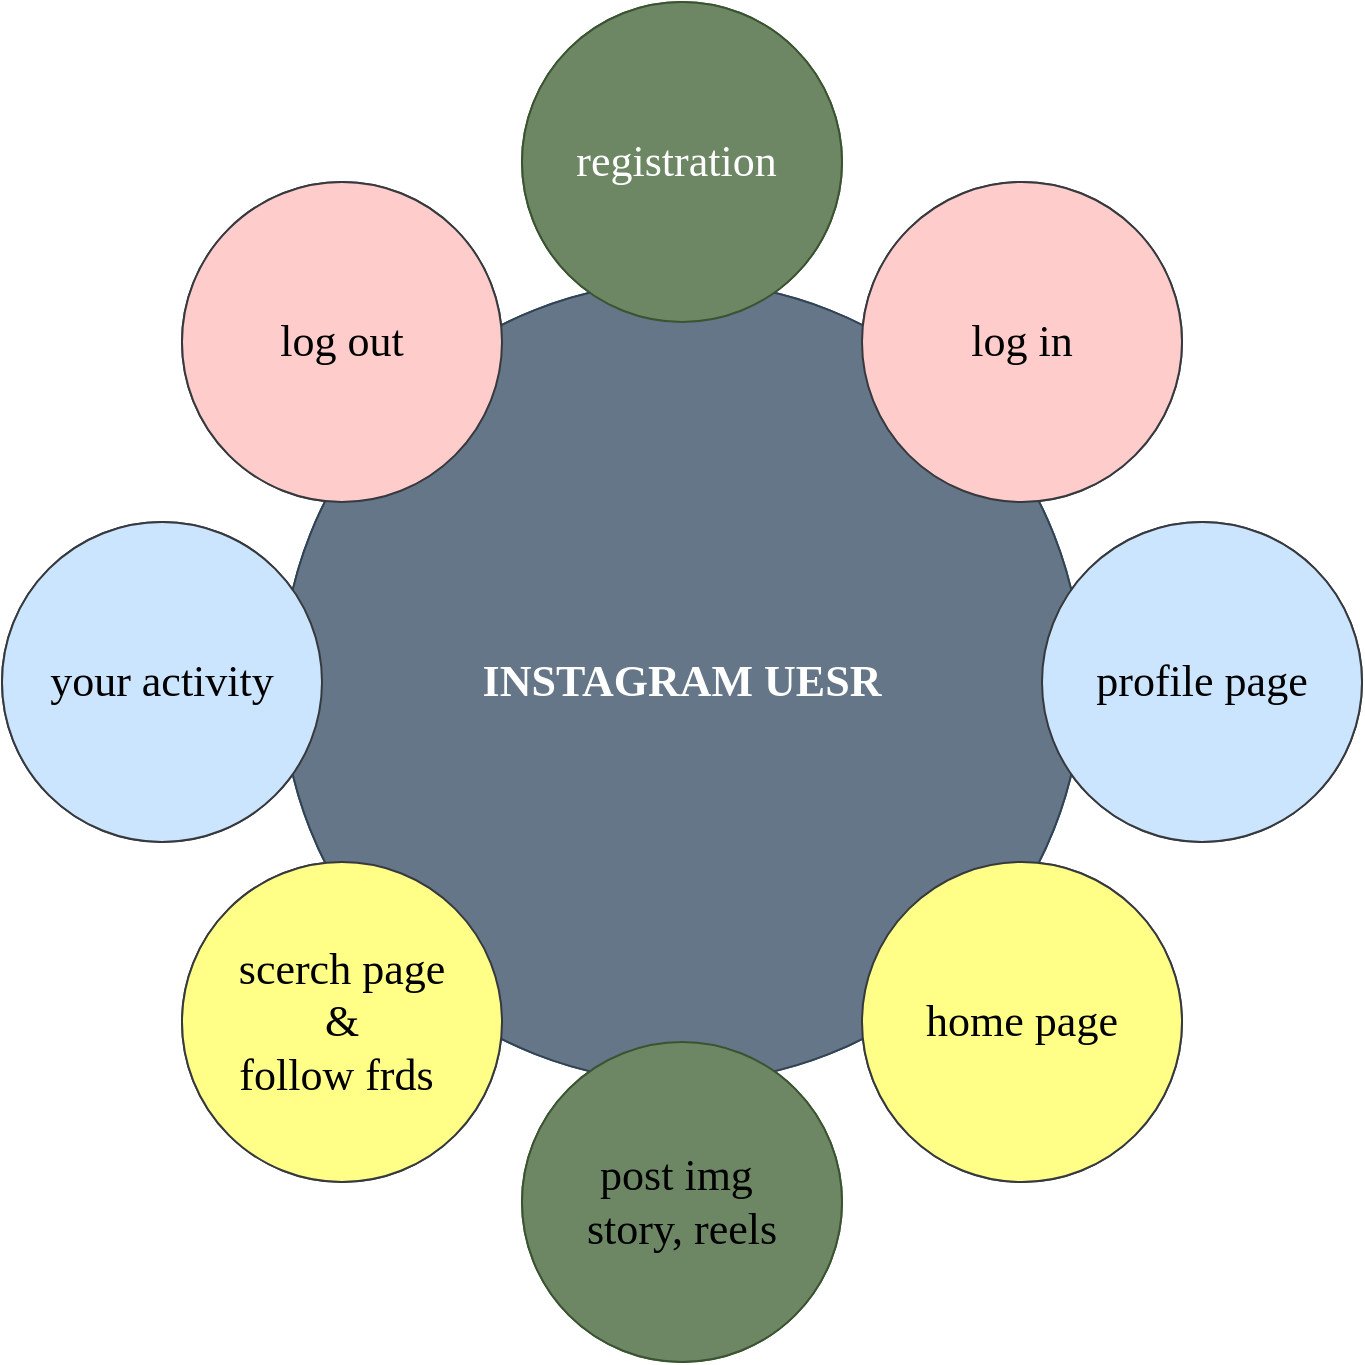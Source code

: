 <mxfile version="24.7.5">
  <diagram name="Page-1" id="dd472eb7-4b8b-5cd9-a60b-b15522922e76">
    <mxGraphModel dx="1329" dy="782" grid="1" gridSize="12" guides="1" tooltips="1" connect="1" arrows="1" fold="1" page="1" pageScale="1" pageWidth="1100" pageHeight="850" background="none" math="0" shadow="0">
      <root>
        <mxCell id="0" />
        <mxCell id="1" parent="0" />
        <mxCell id="374e34682ed331ee-1" value="&lt;b&gt;INSTAGRAM UESR&lt;/b&gt;" style="ellipse;whiteSpace=wrap;html=1;rounded=0;shadow=0;dashed=0;comic=0;fontFamily=Verdana;fontSize=22;fillColor=#647687;strokeColor=#314354;fontColor=#ffffff;" parent="1" vertex="1">
          <mxGeometry x="330" y="180" width="400" height="400" as="geometry" />
        </mxCell>
        <mxCell id="45236fa5f4b8e91a-1" value="registration&amp;nbsp;" style="ellipse;whiteSpace=wrap;html=1;rounded=0;shadow=0;dashed=0;comic=0;fontFamily=Verdana;fontSize=22;fillColor=#6d8764;strokeColor=#3A5431;fontColor=#ffffff;" parent="1" vertex="1">
          <mxGeometry x="450" y="40" width="160" height="160" as="geometry" />
        </mxCell>
        <mxCell id="45236fa5f4b8e91a-2" value="&lt;font color=&quot;#000000&quot;&gt;post img&amp;nbsp;&lt;/font&gt;&lt;div&gt;&lt;font color=&quot;#000000&quot;&gt;story, reels&lt;/font&gt;&lt;/div&gt;" style="ellipse;whiteSpace=wrap;html=1;rounded=0;shadow=0;dashed=0;comic=0;fontFamily=Verdana;fontSize=22;fillColor=#6d8764;strokeColor=#3A5431;fontColor=#ffffff;" parent="1" vertex="1">
          <mxGeometry x="450" y="560" width="160" height="160" as="geometry" />
        </mxCell>
        <mxCell id="45236fa5f4b8e91a-3" value="&lt;font color=&quot;#000000&quot;&gt;profile page&lt;/font&gt;" style="ellipse;whiteSpace=wrap;html=1;rounded=0;shadow=0;dashed=0;comic=0;fontFamily=Verdana;fontSize=22;fillColor=#cce5ff;strokeColor=#36393d;" parent="1" vertex="1">
          <mxGeometry x="710" y="300" width="160" height="160" as="geometry" />
        </mxCell>
        <mxCell id="45236fa5f4b8e91a-4" value="&lt;font color=&quot;#000000&quot;&gt;your activity&lt;/font&gt;" style="ellipse;whiteSpace=wrap;html=1;rounded=0;shadow=0;dashed=0;comic=0;fontFamily=Verdana;fontSize=22;fillColor=#cce5ff;strokeColor=#36393d;" parent="1" vertex="1">
          <mxGeometry x="190" y="300" width="160" height="160" as="geometry" />
        </mxCell>
        <mxCell id="45236fa5f4b8e91a-5" value="&lt;font color=&quot;#000000&quot;&gt;log out&lt;/font&gt;" style="ellipse;whiteSpace=wrap;html=1;rounded=0;shadow=0;dashed=0;comic=0;fontFamily=Verdana;fontSize=22;fillColor=#ffcccc;strokeColor=#36393d;" parent="1" vertex="1">
          <mxGeometry x="280" y="130" width="160" height="160" as="geometry" />
        </mxCell>
        <mxCell id="45236fa5f4b8e91a-6" value="&lt;font color=&quot;#000000&quot;&gt;log in&lt;/font&gt;" style="ellipse;whiteSpace=wrap;html=1;rounded=0;shadow=0;dashed=0;comic=0;fontFamily=Verdana;fontSize=22;fillColor=#ffcccc;strokeColor=#36393d;" parent="1" vertex="1">
          <mxGeometry x="620" y="130" width="160" height="160" as="geometry" />
        </mxCell>
        <mxCell id="45236fa5f4b8e91a-7" value="&lt;font color=&quot;#000000&quot;&gt;home page&lt;/font&gt;" style="ellipse;whiteSpace=wrap;html=1;rounded=0;shadow=0;dashed=0;comic=0;fontFamily=Verdana;fontSize=22;fillColor=#ffff88;strokeColor=#36393d;" parent="1" vertex="1">
          <mxGeometry x="620" y="470" width="160" height="160" as="geometry" />
        </mxCell>
        <mxCell id="45236fa5f4b8e91a-8" value="&lt;font color=&quot;#000000&quot;&gt;scerch page&lt;/font&gt;&lt;div&gt;&lt;font color=&quot;#000000&quot;&gt;&amp;amp;&lt;/font&gt;&lt;/div&gt;&lt;div&gt;&lt;font color=&quot;#000000&quot;&gt;follow frds&amp;nbsp;&lt;/font&gt;&lt;/div&gt;" style="ellipse;whiteSpace=wrap;html=1;rounded=0;shadow=0;dashed=0;comic=0;fontFamily=Verdana;fontSize=22;fillColor=#ffff88;strokeColor=#36393d;" parent="1" vertex="1">
          <mxGeometry x="280" y="470" width="160" height="160" as="geometry" />
        </mxCell>
        <mxCell id="gqoaDy5Gchnjx2epyw86-1" value="&lt;b&gt;INSTAGRAM UESR&lt;/b&gt;" style="ellipse;whiteSpace=wrap;html=1;rounded=0;shadow=0;dashed=0;comic=0;fontFamily=Verdana;fontSize=22;fillColor=#647687;strokeColor=#314354;fontColor=#ffffff;" vertex="1" parent="1">
          <mxGeometry x="330" y="180" width="400" height="400" as="geometry" />
        </mxCell>
        <mxCell id="gqoaDy5Gchnjx2epyw86-2" value="registration&amp;nbsp;" style="ellipse;whiteSpace=wrap;html=1;rounded=0;shadow=0;dashed=0;comic=0;fontFamily=Verdana;fontSize=22;fillColor=#6d8764;strokeColor=#3A5431;fontColor=#ffffff;" vertex="1" parent="1">
          <mxGeometry x="450" y="40" width="160" height="160" as="geometry" />
        </mxCell>
        <mxCell id="gqoaDy5Gchnjx2epyw86-3" value="&lt;font color=&quot;#000000&quot;&gt;post img&amp;nbsp;&lt;/font&gt;&lt;div&gt;&lt;font color=&quot;#000000&quot;&gt;story, reels&lt;/font&gt;&lt;/div&gt;" style="ellipse;whiteSpace=wrap;html=1;rounded=0;shadow=0;dashed=0;comic=0;fontFamily=Verdana;fontSize=22;fillColor=#6d8764;strokeColor=#3A5431;fontColor=#ffffff;" vertex="1" parent="1">
          <mxGeometry x="450" y="560" width="160" height="160" as="geometry" />
        </mxCell>
        <mxCell id="gqoaDy5Gchnjx2epyw86-4" value="&lt;font color=&quot;#000000&quot;&gt;profile page&lt;/font&gt;" style="ellipse;whiteSpace=wrap;html=1;rounded=0;shadow=0;dashed=0;comic=0;fontFamily=Verdana;fontSize=22;fillColor=#cce5ff;strokeColor=#36393d;" vertex="1" parent="1">
          <mxGeometry x="710" y="300" width="160" height="160" as="geometry" />
        </mxCell>
        <mxCell id="gqoaDy5Gchnjx2epyw86-5" value="&lt;font color=&quot;#000000&quot;&gt;your activity&lt;/font&gt;" style="ellipse;whiteSpace=wrap;html=1;rounded=0;shadow=0;dashed=0;comic=0;fontFamily=Verdana;fontSize=22;fillColor=#cce5ff;strokeColor=#36393d;" vertex="1" parent="1">
          <mxGeometry x="190" y="300" width="160" height="160" as="geometry" />
        </mxCell>
        <mxCell id="gqoaDy5Gchnjx2epyw86-6" value="&lt;font color=&quot;#000000&quot;&gt;log out&lt;/font&gt;" style="ellipse;whiteSpace=wrap;html=1;rounded=0;shadow=0;dashed=0;comic=0;fontFamily=Verdana;fontSize=22;fillColor=#ffcccc;strokeColor=#36393d;" vertex="1" parent="1">
          <mxGeometry x="280" y="130" width="160" height="160" as="geometry" />
        </mxCell>
        <mxCell id="gqoaDy5Gchnjx2epyw86-7" value="&lt;font color=&quot;#000000&quot;&gt;log in&lt;/font&gt;" style="ellipse;whiteSpace=wrap;html=1;rounded=0;shadow=0;dashed=0;comic=0;fontFamily=Verdana;fontSize=22;fillColor=#ffcccc;strokeColor=#36393d;" vertex="1" parent="1">
          <mxGeometry x="620" y="130" width="160" height="160" as="geometry" />
        </mxCell>
        <mxCell id="gqoaDy5Gchnjx2epyw86-8" value="&lt;font color=&quot;#000000&quot;&gt;home page&lt;/font&gt;" style="ellipse;whiteSpace=wrap;html=1;rounded=0;shadow=0;dashed=0;comic=0;fontFamily=Verdana;fontSize=22;fillColor=#ffff88;strokeColor=#36393d;" vertex="1" parent="1">
          <mxGeometry x="620" y="470" width="160" height="160" as="geometry" />
        </mxCell>
        <mxCell id="gqoaDy5Gchnjx2epyw86-9" value="&lt;font color=&quot;#000000&quot;&gt;scerch page&lt;/font&gt;&lt;div&gt;&lt;font color=&quot;#000000&quot;&gt;&amp;amp;&lt;/font&gt;&lt;/div&gt;&lt;div&gt;&lt;font color=&quot;#000000&quot;&gt;follow frds&amp;nbsp;&lt;/font&gt;&lt;/div&gt;" style="ellipse;whiteSpace=wrap;html=1;rounded=0;shadow=0;dashed=0;comic=0;fontFamily=Verdana;fontSize=22;fillColor=#ffff88;strokeColor=#36393d;" vertex="1" parent="1">
          <mxGeometry x="280" y="470" width="160" height="160" as="geometry" />
        </mxCell>
      </root>
    </mxGraphModel>
  </diagram>
</mxfile>
